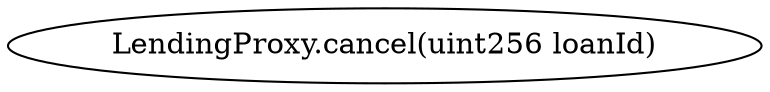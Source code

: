digraph "" {
	graph [bb="0,0,312.77,36"];
	node [label="\N"];
	"LendingProxy.cancel(uint256 loanId)"	 [height=0.5,
		pos="156.39,18",
		width=4.3441];
}
digraph "" {
	graph [bb="0,0,312.77,36"];
	node [label="\N"];
	"LendingProxy.cancel(uint256 loanId)"	 [height=0.5,
		pos="156.39,18",
		width=4.3441];
}
